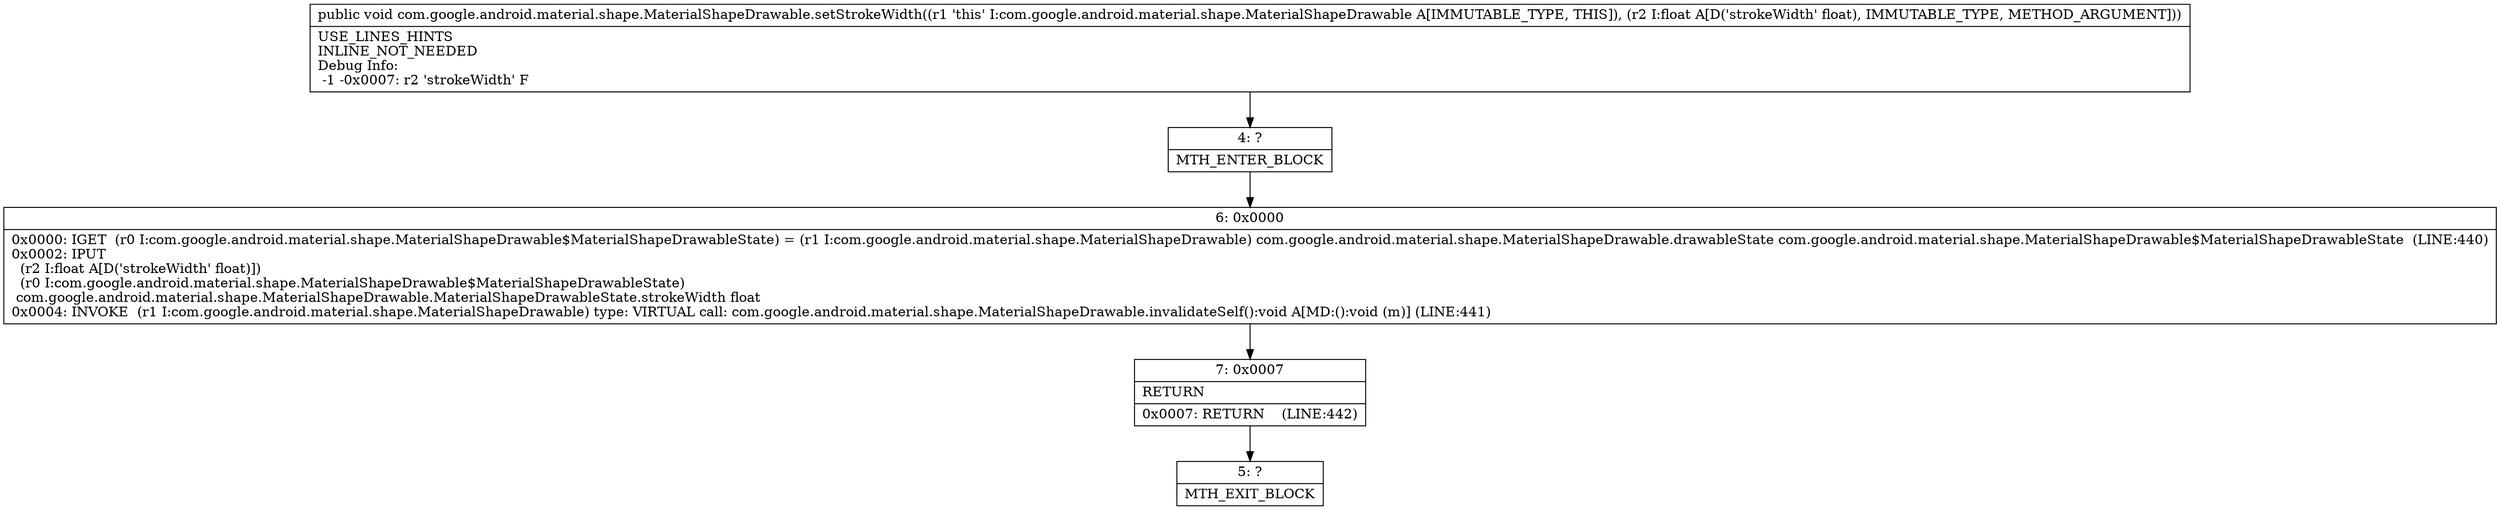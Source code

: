 digraph "CFG forcom.google.android.material.shape.MaterialShapeDrawable.setStrokeWidth(F)V" {
Node_4 [shape=record,label="{4\:\ ?|MTH_ENTER_BLOCK\l}"];
Node_6 [shape=record,label="{6\:\ 0x0000|0x0000: IGET  (r0 I:com.google.android.material.shape.MaterialShapeDrawable$MaterialShapeDrawableState) = (r1 I:com.google.android.material.shape.MaterialShapeDrawable) com.google.android.material.shape.MaterialShapeDrawable.drawableState com.google.android.material.shape.MaterialShapeDrawable$MaterialShapeDrawableState  (LINE:440)\l0x0002: IPUT  \l  (r2 I:float A[D('strokeWidth' float)])\l  (r0 I:com.google.android.material.shape.MaterialShapeDrawable$MaterialShapeDrawableState)\l com.google.android.material.shape.MaterialShapeDrawable.MaterialShapeDrawableState.strokeWidth float \l0x0004: INVOKE  (r1 I:com.google.android.material.shape.MaterialShapeDrawable) type: VIRTUAL call: com.google.android.material.shape.MaterialShapeDrawable.invalidateSelf():void A[MD:():void (m)] (LINE:441)\l}"];
Node_7 [shape=record,label="{7\:\ 0x0007|RETURN\l|0x0007: RETURN    (LINE:442)\l}"];
Node_5 [shape=record,label="{5\:\ ?|MTH_EXIT_BLOCK\l}"];
MethodNode[shape=record,label="{public void com.google.android.material.shape.MaterialShapeDrawable.setStrokeWidth((r1 'this' I:com.google.android.material.shape.MaterialShapeDrawable A[IMMUTABLE_TYPE, THIS]), (r2 I:float A[D('strokeWidth' float), IMMUTABLE_TYPE, METHOD_ARGUMENT]))  | USE_LINES_HINTS\lINLINE_NOT_NEEDED\lDebug Info:\l  \-1 \-0x0007: r2 'strokeWidth' F\l}"];
MethodNode -> Node_4;Node_4 -> Node_6;
Node_6 -> Node_7;
Node_7 -> Node_5;
}

